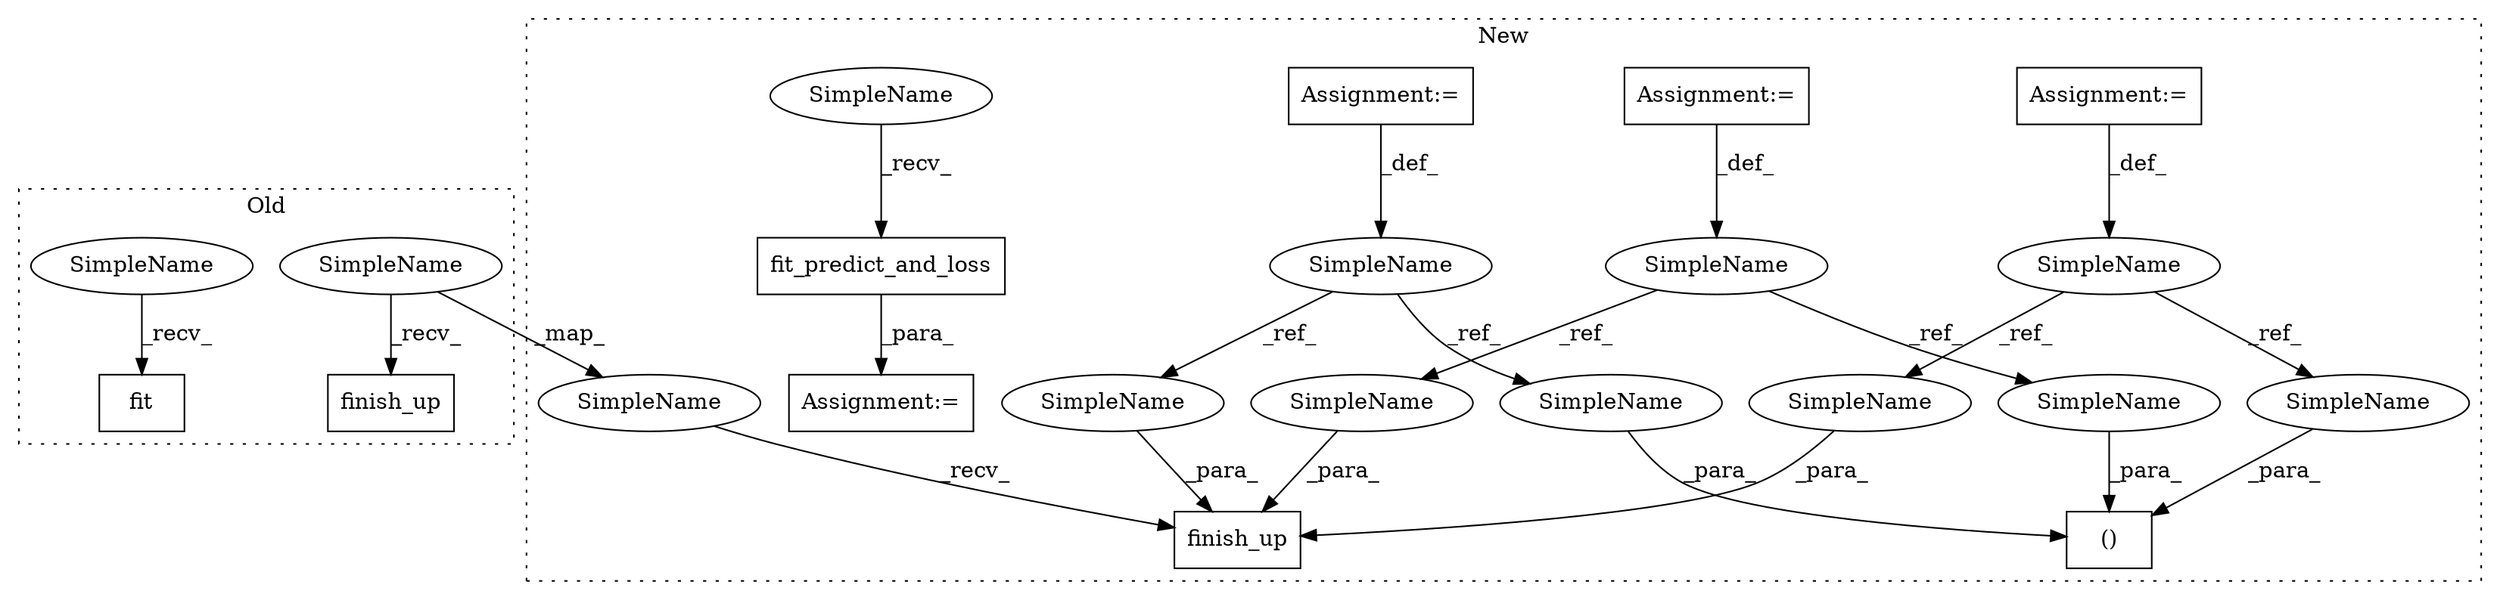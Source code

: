 digraph G {
subgraph cluster0 {
1 [label="finish_up" a="32" s="6505" l="11" shape="box"];
8 [label="fit" a="32" s="6440" l="5" shape="box"];
13 [label="SimpleName" a="42" s="6430" l="9" shape="ellipse"];
14 [label="SimpleName" a="42" s="6495" l="9" shape="ellipse"];
label = "Old";
style="dotted";
}
subgraph cluster1 {
2 [label="()" a="106" s="6781" l="70" shape="box"];
3 [label="SimpleName" a="42" s="6541" l="9" shape="ellipse"];
4 [label="finish_up" a="32" s="6901,6945" l="10,1" shape="box"];
5 [label="SimpleName" a="42" s="6527" l="4" shape="ellipse"];
6 [label="SimpleName" a="42" s="6560" l="10" shape="ellipse"];
7 [label="fit_predict_and_loss" a="32" s="6863" l="22" shape="box"];
9 [label="Assignment:=" a="7" s="6560" l="10" shape="box"];
10 [label="Assignment:=" a="7" s="6541" l="9" shape="box"];
11 [label="Assignment:=" a="7" s="6851" l="2" shape="box"];
12 [label="Assignment:=" a="7" s="6527" l="4" shape="box"];
15 [label="SimpleName" a="42" s="6842" l="9" shape="ellipse"];
16 [label="SimpleName" a="42" s="6936" l="9" shape="ellipse"];
17 [label="SimpleName" a="42" s="6891" l="9" shape="ellipse"];
18 [label="SimpleName" a="42" s="6853" l="9" shape="ellipse"];
19 [label="SimpleName" a="42" s="6925" l="10" shape="ellipse"];
20 [label="SimpleName" a="42" s="6819" l="10" shape="ellipse"];
21 [label="SimpleName" a="42" s="6911" l="4" shape="ellipse"];
22 [label="SimpleName" a="42" s="6781" l="4" shape="ellipse"];
label = "New";
style="dotted";
}
3 -> 15 [label="_ref_"];
3 -> 16 [label="_ref_"];
5 -> 22 [label="_ref_"];
5 -> 21 [label="_ref_"];
6 -> 20 [label="_ref_"];
6 -> 19 [label="_ref_"];
7 -> 11 [label="_para_"];
9 -> 6 [label="_def_"];
10 -> 3 [label="_def_"];
12 -> 5 [label="_def_"];
13 -> 8 [label="_recv_"];
14 -> 1 [label="_recv_"];
14 -> 17 [label="_map_"];
15 -> 2 [label="_para_"];
16 -> 4 [label="_para_"];
17 -> 4 [label="_recv_"];
18 -> 7 [label="_recv_"];
19 -> 4 [label="_para_"];
20 -> 2 [label="_para_"];
21 -> 4 [label="_para_"];
22 -> 2 [label="_para_"];
}